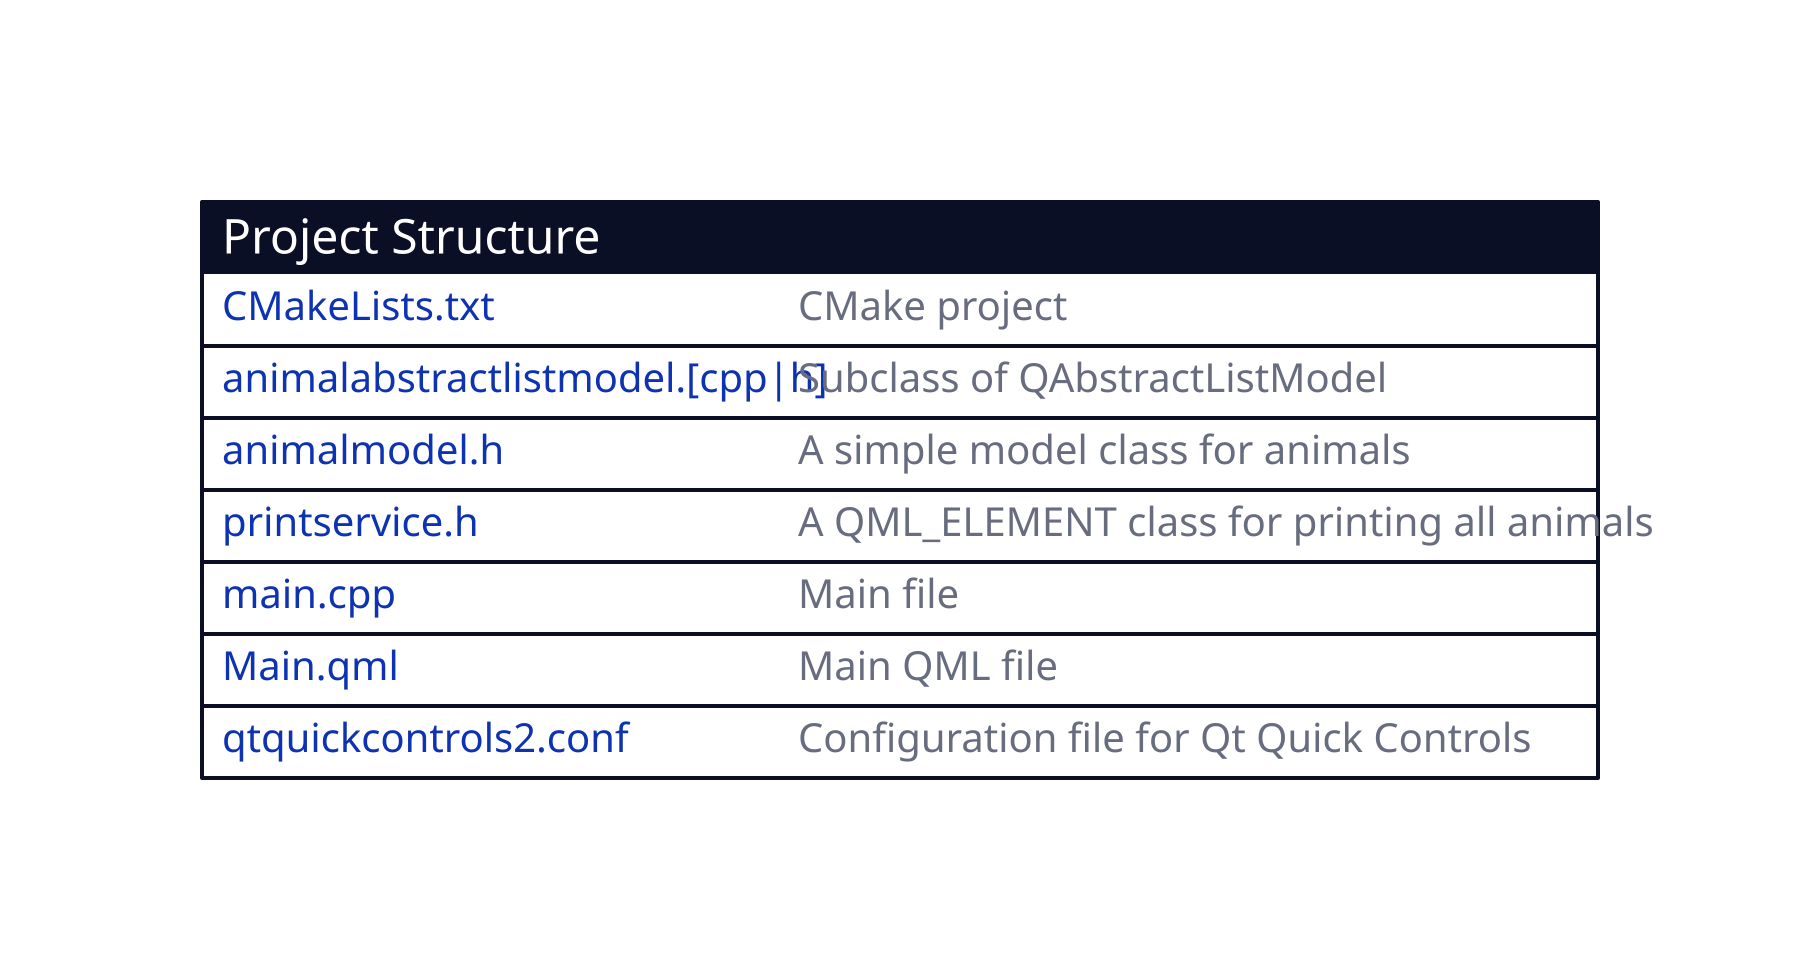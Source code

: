 Project Structure: {
  shape: sql_table
  "CMakeLists.txt": CMake project
  "animalabstractlistmodel.[cpp|h]": Subclass of QAbstractListModel
  "animalmodel.h": A simple model class for animals
  "printservice.h": A QML_ELEMENT class for printing all animals
  "main.cpp": Main file
  "Main.qml": Main QML file
  "qtquickcontrols2.conf": Configuration file for Qt Quick Controls
}
